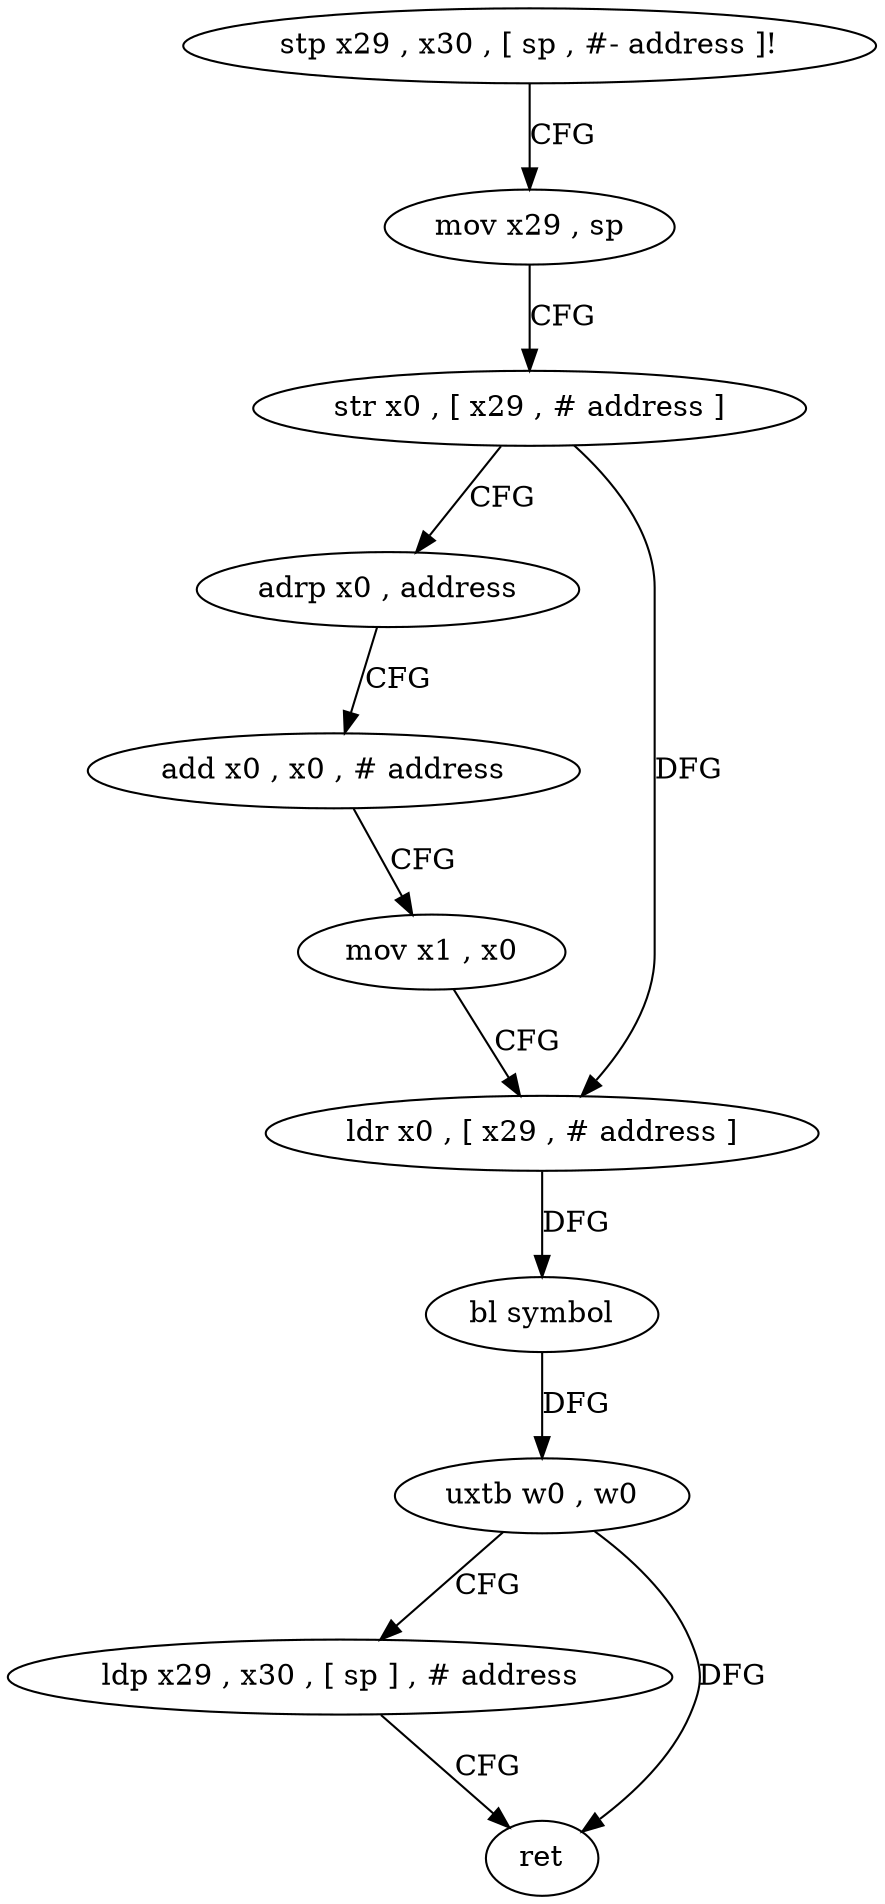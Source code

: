 digraph "func" {
"88384" [label = "stp x29 , x30 , [ sp , #- address ]!" ]
"88388" [label = "mov x29 , sp" ]
"88392" [label = "str x0 , [ x29 , # address ]" ]
"88396" [label = "adrp x0 , address" ]
"88400" [label = "add x0 , x0 , # address" ]
"88404" [label = "mov x1 , x0" ]
"88408" [label = "ldr x0 , [ x29 , # address ]" ]
"88412" [label = "bl symbol" ]
"88416" [label = "uxtb w0 , w0" ]
"88420" [label = "ldp x29 , x30 , [ sp ] , # address" ]
"88424" [label = "ret" ]
"88384" -> "88388" [ label = "CFG" ]
"88388" -> "88392" [ label = "CFG" ]
"88392" -> "88396" [ label = "CFG" ]
"88392" -> "88408" [ label = "DFG" ]
"88396" -> "88400" [ label = "CFG" ]
"88400" -> "88404" [ label = "CFG" ]
"88404" -> "88408" [ label = "CFG" ]
"88408" -> "88412" [ label = "DFG" ]
"88412" -> "88416" [ label = "DFG" ]
"88416" -> "88420" [ label = "CFG" ]
"88416" -> "88424" [ label = "DFG" ]
"88420" -> "88424" [ label = "CFG" ]
}
